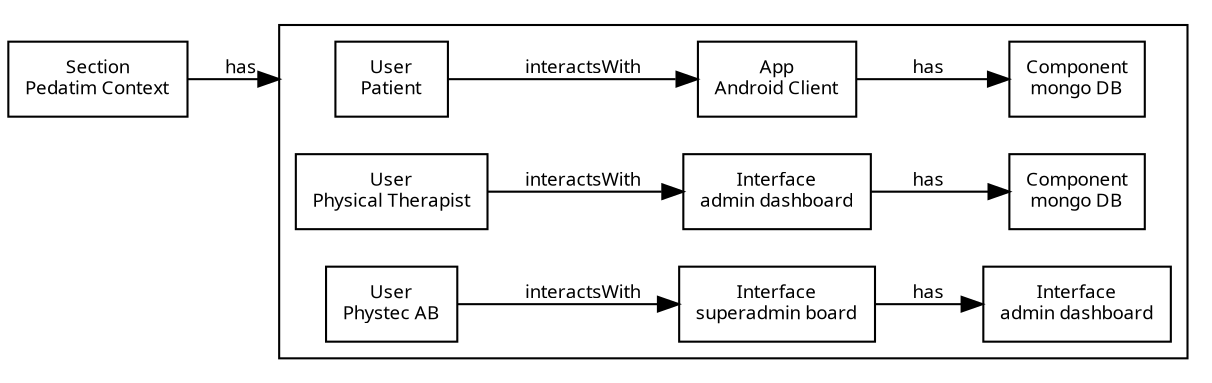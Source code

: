 digraph "reqT.Model" { 

  compound=true;overlap=false;rankdir=LR;clusterrank=local;
  node [fontname="Sans", fontsize=9];
  edge [fontname="Sans", fontsize=9];


//subGraphPre(Section(Pedatim Context),has,User(Patient),/)

  "/Section(Pedatim Context)" [label="Section\nPedatim Context", shape=box];
  "/Section(Pedatim Context)" ->   "/Section(Pedatim Context).has/User(Patient)" [label=has, lhead="cluster_Section(Pedatim Context)"];
  subgraph "cluster_Section(Pedatim Context)" { 

//singleSubnodeLink(User(Patient),interactsWith,App(Android Client),Section(Pedatim Context).has/)

    "/Section(Pedatim Context).has/User(Patient)" [label="User\nPatient", shape=box];
    "/Section(Pedatim Context).has/User(Patient).interactsWith/App(Android Client)" [label="App\nAndroid Client", shape=box];
    "/Section(Pedatim Context).has/User(Patient)" ->   "/Section(Pedatim Context).has/User(Patient).interactsWith/App(Android Client)"[label=interactsWith];

//singleSubnodeLink(App(Android Client),has,Component(mongo DB),Section(Pedatim Context).has/User(Patient).interactsWith/)

      "/Section(Pedatim Context).has/User(Patient).interactsWith/App(Android Client)" [label="App\nAndroid Client", shape=box];
      "/Section(Pedatim Context).has/User(Patient).interactsWith/App(Android Client).has/Component(mongo DB)" [label="Component\nmongo DB", shape=box];
      "/Section(Pedatim Context).has/User(Patient).interactsWith/App(Android Client)" ->   "/Section(Pedatim Context).has/User(Patient).interactsWith/App(Android Client).has/Component(mongo DB)"[label=has];
        "/Section(Pedatim Context).has/User(Patient).interactsWith/App(Android Client).has/Component(mongo DB)" [label="Component\nmongo DB", shape=box];

//singleSubnodeLink(User(Physical Therapist),interactsWith,Interface(admin dashboard),Section(Pedatim Context).has/)

    "/Section(Pedatim Context).has/User(Physical Therapist)" [label="User\nPhysical Therapist", shape=box];
    "/Section(Pedatim Context).has/User(Physical Therapist).interactsWith/Interface(admin dashboard)" [label="Interface\nadmin dashboard", shape=box];
    "/Section(Pedatim Context).has/User(Physical Therapist)" ->   "/Section(Pedatim Context).has/User(Physical Therapist).interactsWith/Interface(admin dashboard)"[label=interactsWith];

//singleSubnodeLink(Interface(admin dashboard),has,Component(mongo DB),Section(Pedatim Context).has/User(Physical Therapist).interactsWith/)

      "/Section(Pedatim Context).has/User(Physical Therapist).interactsWith/Interface(admin dashboard)" [label="Interface\nadmin dashboard", shape=box];
      "/Section(Pedatim Context).has/User(Physical Therapist).interactsWith/Interface(admin dashboard).has/Component(mongo DB)" [label="Component\nmongo DB", shape=box];
      "/Section(Pedatim Context).has/User(Physical Therapist).interactsWith/Interface(admin dashboard)" ->   "/Section(Pedatim Context).has/User(Physical Therapist).interactsWith/Interface(admin dashboard).has/Component(mongo DB)"[label=has];
        "/Section(Pedatim Context).has/User(Physical Therapist).interactsWith/Interface(admin dashboard).has/Component(mongo DB)" [label="Component\nmongo DB", shape=box];

//singleSubnodeLink(User(Phystec AB),interactsWith,Interface(superadmin board),Section(Pedatim Context).has/)

    "/Section(Pedatim Context).has/User(Phystec AB)" [label="User\nPhystec AB", shape=box];
    "/Section(Pedatim Context).has/User(Phystec AB).interactsWith/Interface(superadmin board)" [label="Interface\nsuperadmin board", shape=box];
    "/Section(Pedatim Context).has/User(Phystec AB)" ->   "/Section(Pedatim Context).has/User(Phystec AB).interactsWith/Interface(superadmin board)"[label=interactsWith];

//singleSubnodeLink(Interface(superadmin board),has,Interface(admin dashboard),Section(Pedatim Context).has/User(Phystec AB).interactsWith/)

      "/Section(Pedatim Context).has/User(Phystec AB).interactsWith/Interface(superadmin board)" [label="Interface\nsuperadmin board", shape=box];
      "/Section(Pedatim Context).has/User(Phystec AB).interactsWith/Interface(superadmin board).has/Interface(admin dashboard)" [label="Interface\nadmin dashboard", shape=box];
      "/Section(Pedatim Context).has/User(Phystec AB).interactsWith/Interface(superadmin board)" ->   "/Section(Pedatim Context).has/User(Phystec AB).interactsWith/Interface(superadmin board).has/Interface(admin dashboard)"[label=has];
        "/Section(Pedatim Context).has/User(Phystec AB).interactsWith/Interface(superadmin board).has/Interface(admin dashboard)" [label="Interface\nadmin dashboard", shape=box];
  }

}